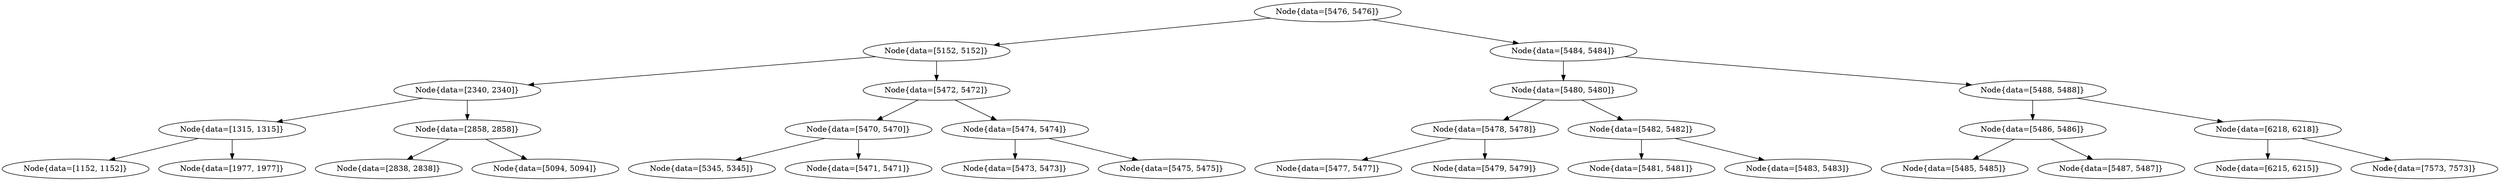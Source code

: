 digraph G{
491245004 [label="Node{data=[5476, 5476]}"]
491245004 -> 1424467413
1424467413 [label="Node{data=[5152, 5152]}"]
1424467413 -> 997801937
997801937 [label="Node{data=[2340, 2340]}"]
997801937 -> 402513613
402513613 [label="Node{data=[1315, 1315]}"]
402513613 -> 888625235
888625235 [label="Node{data=[1152, 1152]}"]
402513613 -> 1566022165
1566022165 [label="Node{data=[1977, 1977]}"]
997801937 -> 790798809
790798809 [label="Node{data=[2858, 2858]}"]
790798809 -> 1456474438
1456474438 [label="Node{data=[2838, 2838]}"]
790798809 -> 1483470351
1483470351 [label="Node{data=[5094, 5094]}"]
1424467413 -> 957175845
957175845 [label="Node{data=[5472, 5472]}"]
957175845 -> 60496564
60496564 [label="Node{data=[5470, 5470]}"]
60496564 -> 1440197048
1440197048 [label="Node{data=[5345, 5345]}"]
60496564 -> 1384904323
1384904323 [label="Node{data=[5471, 5471]}"]
957175845 -> 18108551
18108551 [label="Node{data=[5474, 5474]}"]
18108551 -> 1510061227
1510061227 [label="Node{data=[5473, 5473]}"]
18108551 -> 846421050
846421050 [label="Node{data=[5475, 5475]}"]
491245004 -> 1069648665
1069648665 [label="Node{data=[5484, 5484]}"]
1069648665 -> 477258766
477258766 [label="Node{data=[5480, 5480]}"]
477258766 -> 1258373063
1258373063 [label="Node{data=[5478, 5478]}"]
1258373063 -> 1664821265
1664821265 [label="Node{data=[5477, 5477]}"]
1258373063 -> 1343352364
1343352364 [label="Node{data=[5479, 5479]}"]
477258766 -> 1598857780
1598857780 [label="Node{data=[5482, 5482]}"]
1598857780 -> 502354205
502354205 [label="Node{data=[5481, 5481]}"]
1598857780 -> 665880850
665880850 [label="Node{data=[5483, 5483]}"]
1069648665 -> 2014274374
2014274374 [label="Node{data=[5488, 5488]}"]
2014274374 -> 1114121073
1114121073 [label="Node{data=[5486, 5486]}"]
1114121073 -> 1434909592
1434909592 [label="Node{data=[5485, 5485]}"]
1114121073 -> 1994199075
1994199075 [label="Node{data=[5487, 5487]}"]
2014274374 -> 1967868141
1967868141 [label="Node{data=[6218, 6218]}"]
1967868141 -> 1992007326
1992007326 [label="Node{data=[6215, 6215]}"]
1967868141 -> 344187370
344187370 [label="Node{data=[7573, 7573]}"]
}